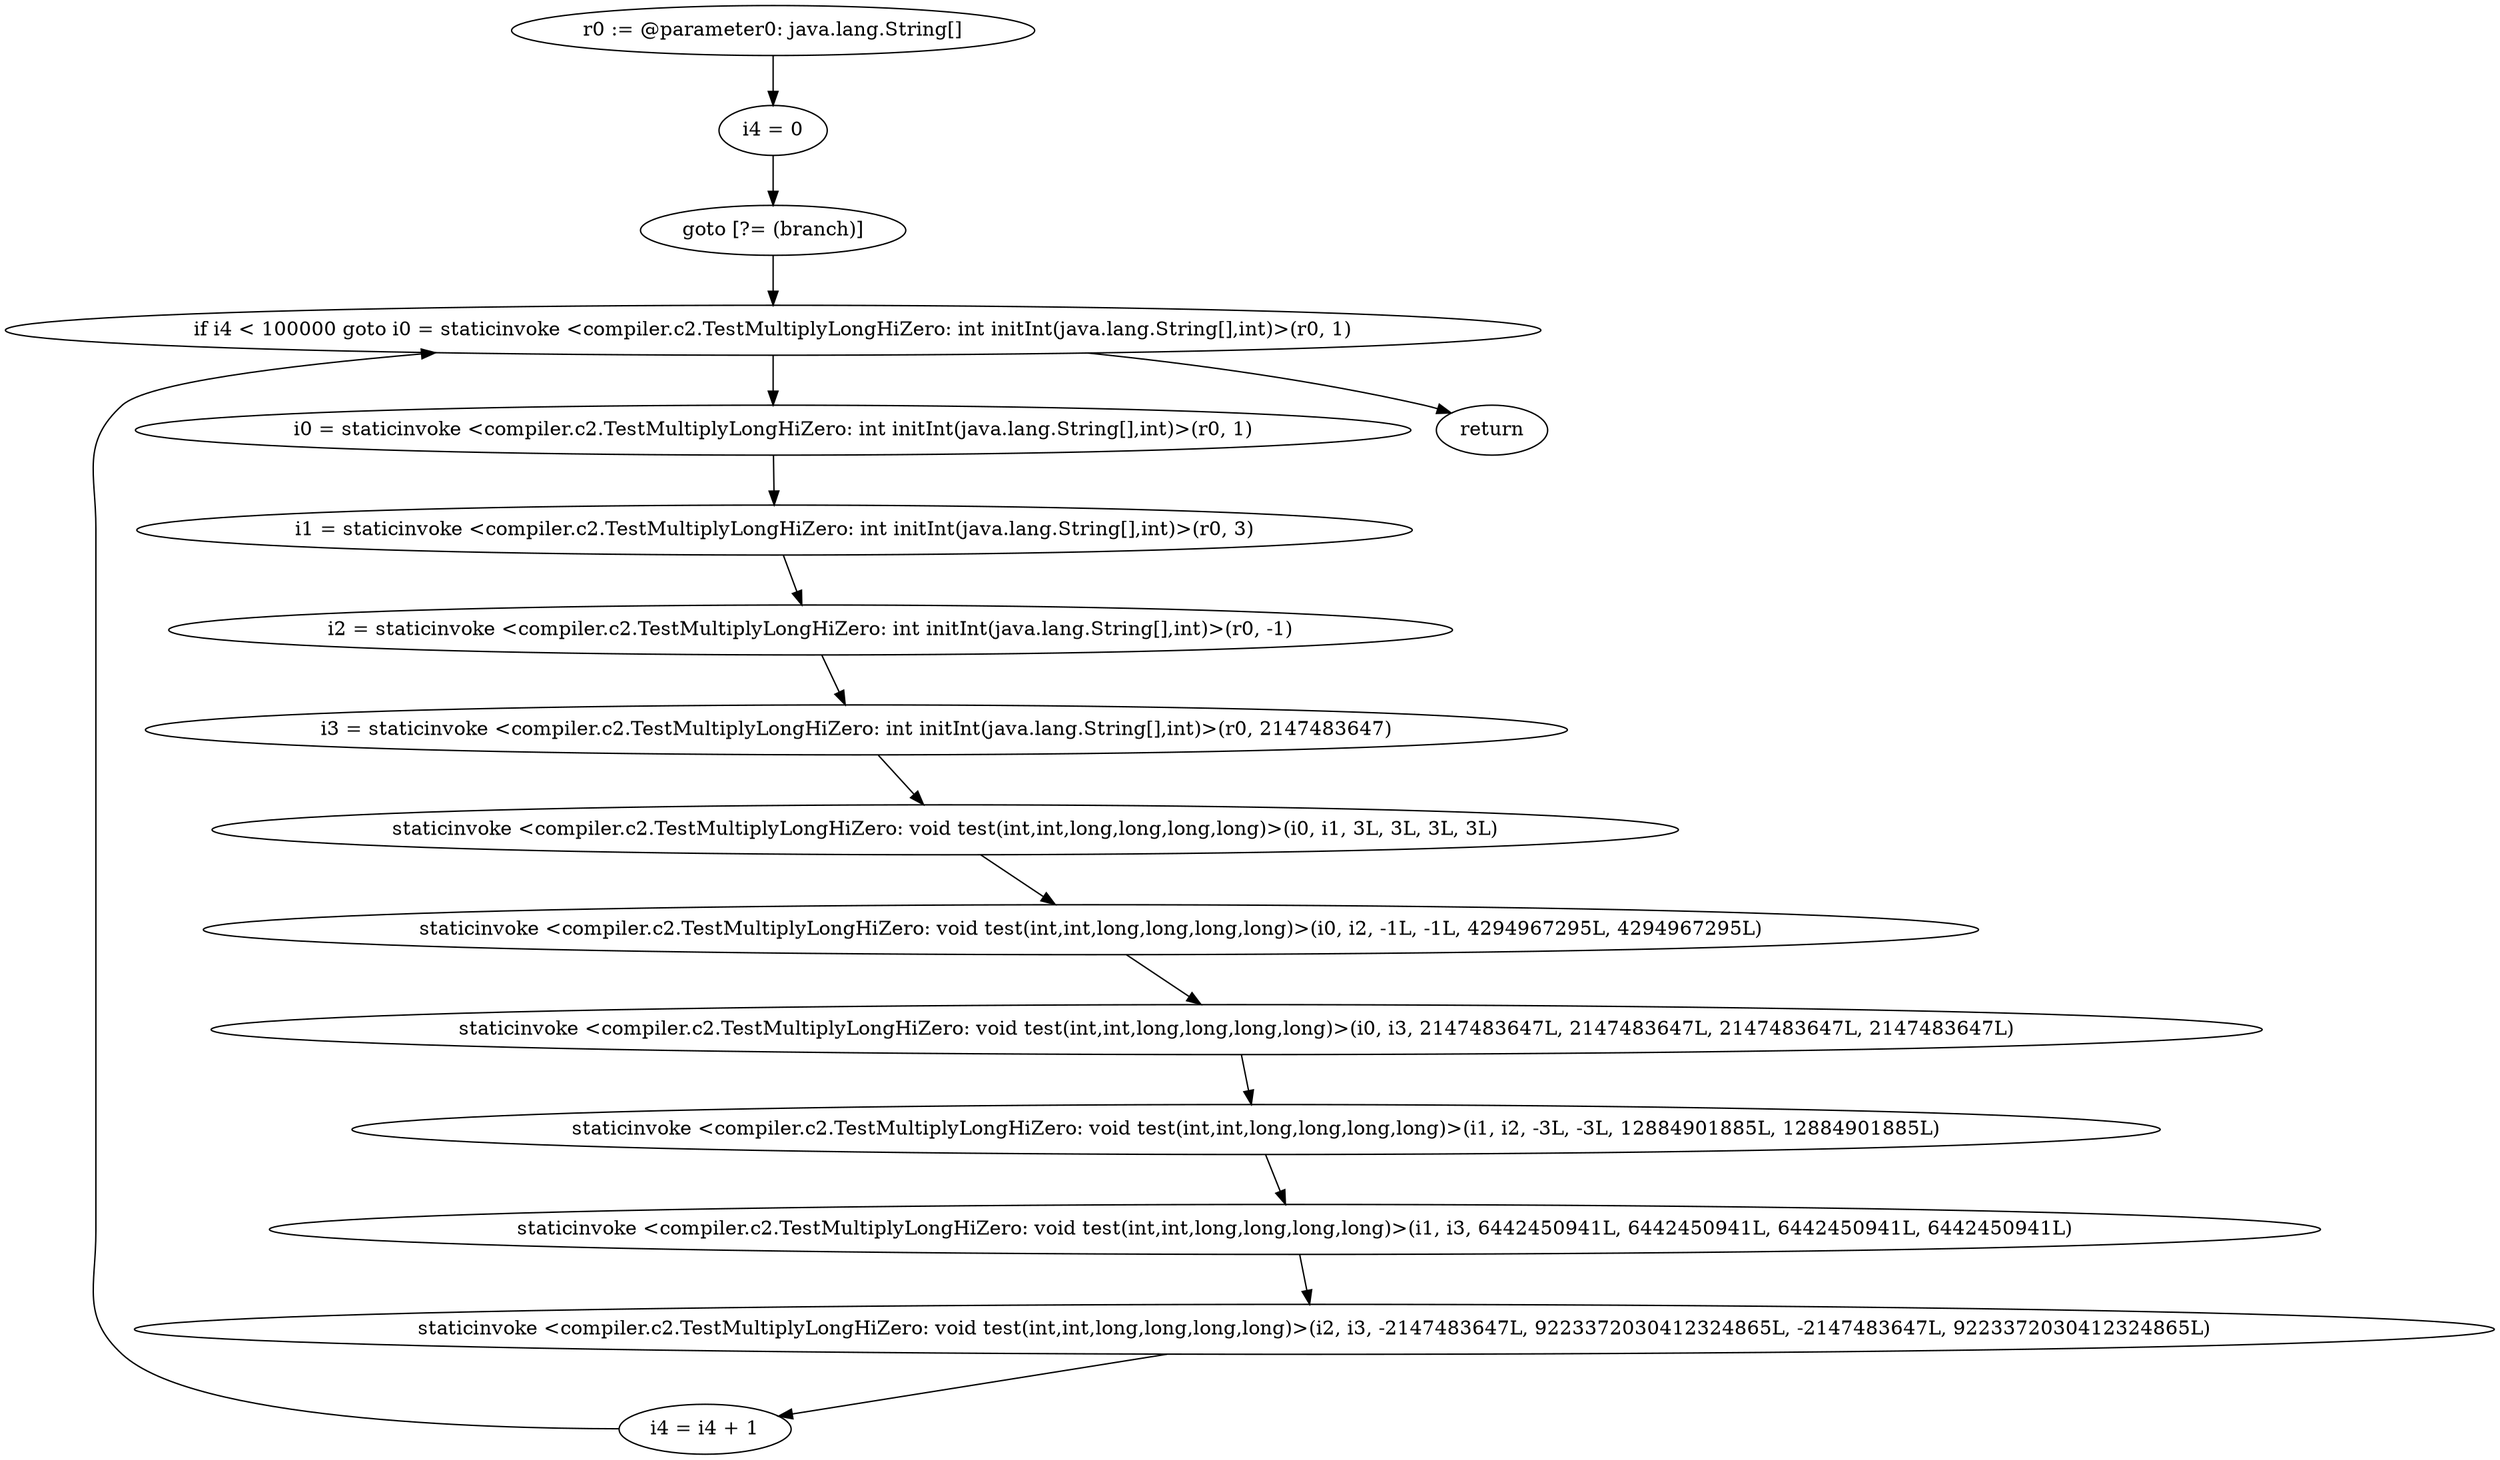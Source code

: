 digraph "unitGraph" {
    "r0 := @parameter0: java.lang.String[]"
    "i4 = 0"
    "goto [?= (branch)]"
    "i0 = staticinvoke <compiler.c2.TestMultiplyLongHiZero: int initInt(java.lang.String[],int)>(r0, 1)"
    "i1 = staticinvoke <compiler.c2.TestMultiplyLongHiZero: int initInt(java.lang.String[],int)>(r0, 3)"
    "i2 = staticinvoke <compiler.c2.TestMultiplyLongHiZero: int initInt(java.lang.String[],int)>(r0, -1)"
    "i3 = staticinvoke <compiler.c2.TestMultiplyLongHiZero: int initInt(java.lang.String[],int)>(r0, 2147483647)"
    "staticinvoke <compiler.c2.TestMultiplyLongHiZero: void test(int,int,long,long,long,long)>(i0, i1, 3L, 3L, 3L, 3L)"
    "staticinvoke <compiler.c2.TestMultiplyLongHiZero: void test(int,int,long,long,long,long)>(i0, i2, -1L, -1L, 4294967295L, 4294967295L)"
    "staticinvoke <compiler.c2.TestMultiplyLongHiZero: void test(int,int,long,long,long,long)>(i0, i3, 2147483647L, 2147483647L, 2147483647L, 2147483647L)"
    "staticinvoke <compiler.c2.TestMultiplyLongHiZero: void test(int,int,long,long,long,long)>(i1, i2, -3L, -3L, 12884901885L, 12884901885L)"
    "staticinvoke <compiler.c2.TestMultiplyLongHiZero: void test(int,int,long,long,long,long)>(i1, i3, 6442450941L, 6442450941L, 6442450941L, 6442450941L)"
    "staticinvoke <compiler.c2.TestMultiplyLongHiZero: void test(int,int,long,long,long,long)>(i2, i3, -2147483647L, 9223372030412324865L, -2147483647L, 9223372030412324865L)"
    "i4 = i4 + 1"
    "if i4 < 100000 goto i0 = staticinvoke <compiler.c2.TestMultiplyLongHiZero: int initInt(java.lang.String[],int)>(r0, 1)"
    "return"
    "r0 := @parameter0: java.lang.String[]"->"i4 = 0";
    "i4 = 0"->"goto [?= (branch)]";
    "goto [?= (branch)]"->"if i4 < 100000 goto i0 = staticinvoke <compiler.c2.TestMultiplyLongHiZero: int initInt(java.lang.String[],int)>(r0, 1)";
    "i0 = staticinvoke <compiler.c2.TestMultiplyLongHiZero: int initInt(java.lang.String[],int)>(r0, 1)"->"i1 = staticinvoke <compiler.c2.TestMultiplyLongHiZero: int initInt(java.lang.String[],int)>(r0, 3)";
    "i1 = staticinvoke <compiler.c2.TestMultiplyLongHiZero: int initInt(java.lang.String[],int)>(r0, 3)"->"i2 = staticinvoke <compiler.c2.TestMultiplyLongHiZero: int initInt(java.lang.String[],int)>(r0, -1)";
    "i2 = staticinvoke <compiler.c2.TestMultiplyLongHiZero: int initInt(java.lang.String[],int)>(r0, -1)"->"i3 = staticinvoke <compiler.c2.TestMultiplyLongHiZero: int initInt(java.lang.String[],int)>(r0, 2147483647)";
    "i3 = staticinvoke <compiler.c2.TestMultiplyLongHiZero: int initInt(java.lang.String[],int)>(r0, 2147483647)"->"staticinvoke <compiler.c2.TestMultiplyLongHiZero: void test(int,int,long,long,long,long)>(i0, i1, 3L, 3L, 3L, 3L)";
    "staticinvoke <compiler.c2.TestMultiplyLongHiZero: void test(int,int,long,long,long,long)>(i0, i1, 3L, 3L, 3L, 3L)"->"staticinvoke <compiler.c2.TestMultiplyLongHiZero: void test(int,int,long,long,long,long)>(i0, i2, -1L, -1L, 4294967295L, 4294967295L)";
    "staticinvoke <compiler.c2.TestMultiplyLongHiZero: void test(int,int,long,long,long,long)>(i0, i2, -1L, -1L, 4294967295L, 4294967295L)"->"staticinvoke <compiler.c2.TestMultiplyLongHiZero: void test(int,int,long,long,long,long)>(i0, i3, 2147483647L, 2147483647L, 2147483647L, 2147483647L)";
    "staticinvoke <compiler.c2.TestMultiplyLongHiZero: void test(int,int,long,long,long,long)>(i0, i3, 2147483647L, 2147483647L, 2147483647L, 2147483647L)"->"staticinvoke <compiler.c2.TestMultiplyLongHiZero: void test(int,int,long,long,long,long)>(i1, i2, -3L, -3L, 12884901885L, 12884901885L)";
    "staticinvoke <compiler.c2.TestMultiplyLongHiZero: void test(int,int,long,long,long,long)>(i1, i2, -3L, -3L, 12884901885L, 12884901885L)"->"staticinvoke <compiler.c2.TestMultiplyLongHiZero: void test(int,int,long,long,long,long)>(i1, i3, 6442450941L, 6442450941L, 6442450941L, 6442450941L)";
    "staticinvoke <compiler.c2.TestMultiplyLongHiZero: void test(int,int,long,long,long,long)>(i1, i3, 6442450941L, 6442450941L, 6442450941L, 6442450941L)"->"staticinvoke <compiler.c2.TestMultiplyLongHiZero: void test(int,int,long,long,long,long)>(i2, i3, -2147483647L, 9223372030412324865L, -2147483647L, 9223372030412324865L)";
    "staticinvoke <compiler.c2.TestMultiplyLongHiZero: void test(int,int,long,long,long,long)>(i2, i3, -2147483647L, 9223372030412324865L, -2147483647L, 9223372030412324865L)"->"i4 = i4 + 1";
    "i4 = i4 + 1"->"if i4 < 100000 goto i0 = staticinvoke <compiler.c2.TestMultiplyLongHiZero: int initInt(java.lang.String[],int)>(r0, 1)";
    "if i4 < 100000 goto i0 = staticinvoke <compiler.c2.TestMultiplyLongHiZero: int initInt(java.lang.String[],int)>(r0, 1)"->"return";
    "if i4 < 100000 goto i0 = staticinvoke <compiler.c2.TestMultiplyLongHiZero: int initInt(java.lang.String[],int)>(r0, 1)"->"i0 = staticinvoke <compiler.c2.TestMultiplyLongHiZero: int initInt(java.lang.String[],int)>(r0, 1)";
}
